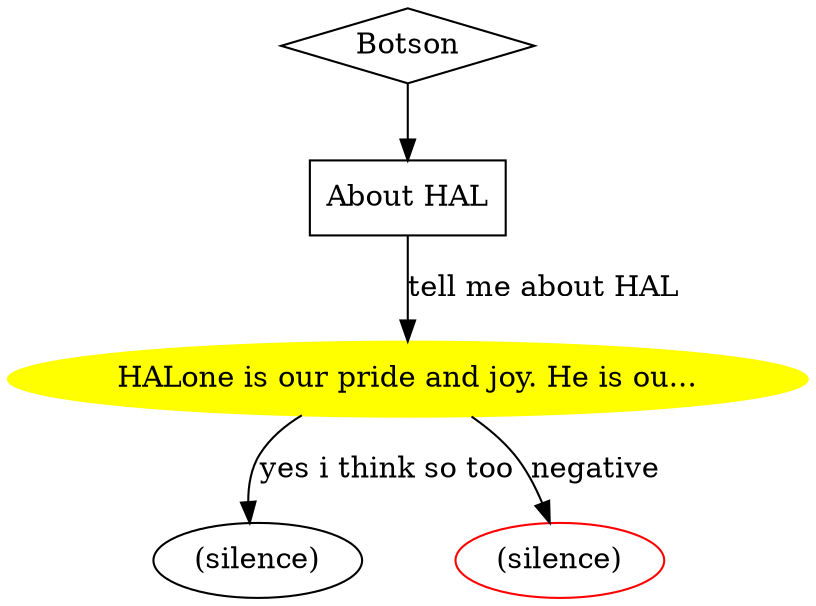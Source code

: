 digraph thread_3 {
thread [label="Botson",URL="Index.html?perform=ClassSubView&sub_class=2",shape=diamond];
thread -> enter;
enter [label="About HAL",URL="Index.html?perform=ScriptSubView&sub_script=3",shape=box];
rule_8[label="HALone is our pride and joy. He is ou...",color=yellow,style=filled,URL="Index.html?perform=RuleSubView&sub_rule=8"];
enter -> rule_8 [label="tell me about HAL"];
rule_8 -> rule_9 [label="yes i think so too"];
rule_8 -> rule_10 [label="negative"];
rule_9[label="(silence)",color=black,URL="Index.html?perform=RuleSubView&sub_rule=9"];
rule_10[label="(silence)",color=red,URL="Index.html?perform=RuleSubView&sub_rule=10"];
}

